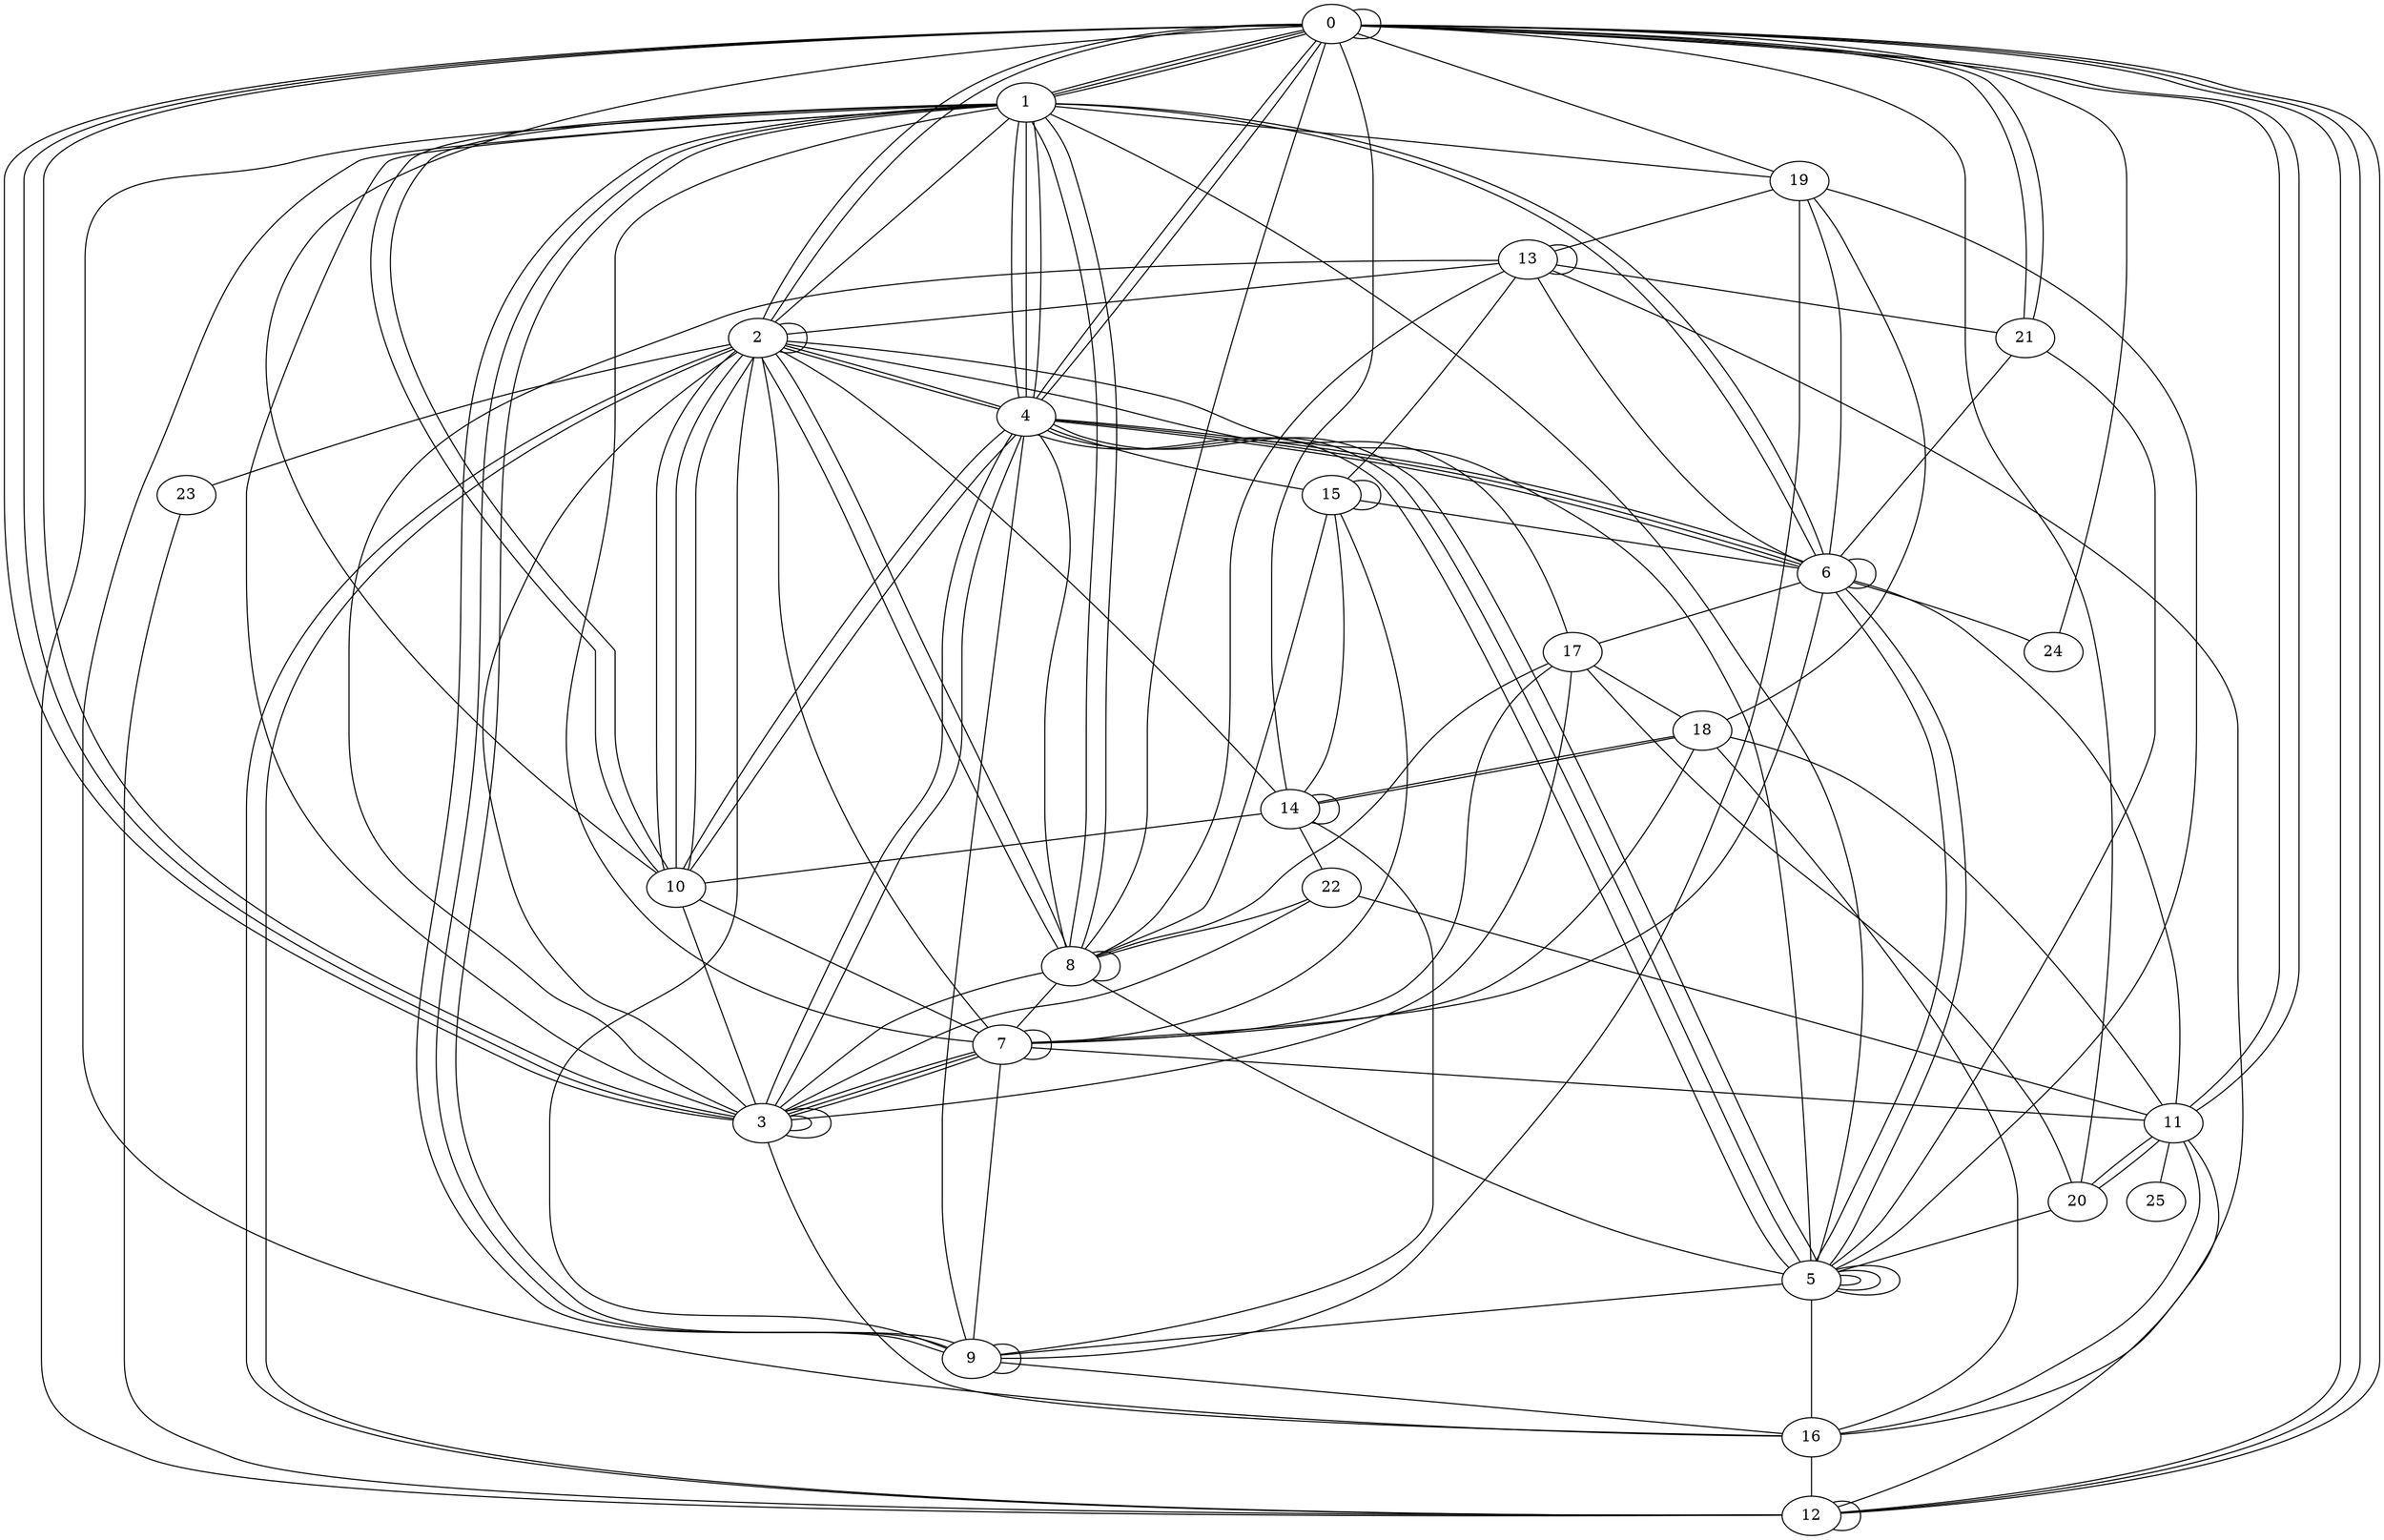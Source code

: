graph G {
0;
1;
2;
3;
4;
5;
6;
7;
8;
9;
10;
11;
12;
13;
14;
15;
16;
17;
18;
19;
20;
21;
22;
23;
24;
25;
8--2 ;
21--6 ;
5--1 ;
1--4 ;
6--7 ;
15--13 ;
14--10 ;
1--19 ;
3--7 ;
5--4 ;
1--4 ;
19--13 ;
23--12 ;
2--7 ;
7--1 ;
1--0 ;
5--9 ;
0--4 ;
2--12 ;
13--2 ;
1--3 ;
1--0 ;
10--2 ;
11--6 ;
6--4 ;
1--8 ;
6--19 ;
20--5 ;
0--24 ;
5--5 ;
17--18 ;
9--9 ;
2--14 ;
15--7 ;
4--10 ;
4--9 ;
2--1 ;
12--12 ;
11--20 ;
5--16 ;
22--11 ;
8--4 ;
4--6 ;
7--7 ;
13--13 ;
1--10 ;
7--9 ;
0--2 ;
8--15 ;
11--12 ;
17--8 ;
12--1 ;
14--18 ;
10--2 ;
9--1 ;
10--0 ;
3--2 ;
11--0 ;
21--0 ;
6--1 ;
7--18 ;
4--3 ;
4--10 ;
0--1 ;
3--4 ;
8--8 ;
6--24 ;
15--15 ;
19--0 ;
13--3 ;
1--6 ;
21--5 ;
3--17 ;
14--0 ;
7--11 ;
3--8 ;
11--25 ;
9--2 ;
13--8 ;
3--3 ;
1--9 ;
7--3 ;
2--10 ;
20--17 ;
4--5 ;
10--1 ;
2--23 ;
0--12 ;
0--3 ;
18--19 ;
14--9 ;
1--16 ;
12--0 ;
12--0 ;
8--1 ;
4--2 ;
11--18 ;
16--12 ;
14--15 ;
8--7 ;
4--15 ;
5--19 ;
0--0 ;
20--0 ;
5--4 ;
11--16 ;
15--6 ;
22--8 ;
3--16 ;
5--6 ;
3--3 ;
10--7 ;
9--19 ;
6--5 ;
8--2 ;
14--14 ;
18--14 ;
5--5 ;
6--4 ;
6--17 ;
4--1 ;
5--2 ;
0--3 ;
9--1 ;
3--22 ;
5--8 ;
17--2 ;
11--20 ;
6--6 ;
2--4 ;
16--13 ;
2--2 ;
0--11 ;
3--0 ;
7--17 ;
5--5 ;
7--3 ;
8--0 ;
0--21 ;
2--12 ;
4--0 ;
6--13 ;
14--22 ;
10--3 ;
0--2 ;
13--21 ;
16--18 ;
9--16 ;
}
